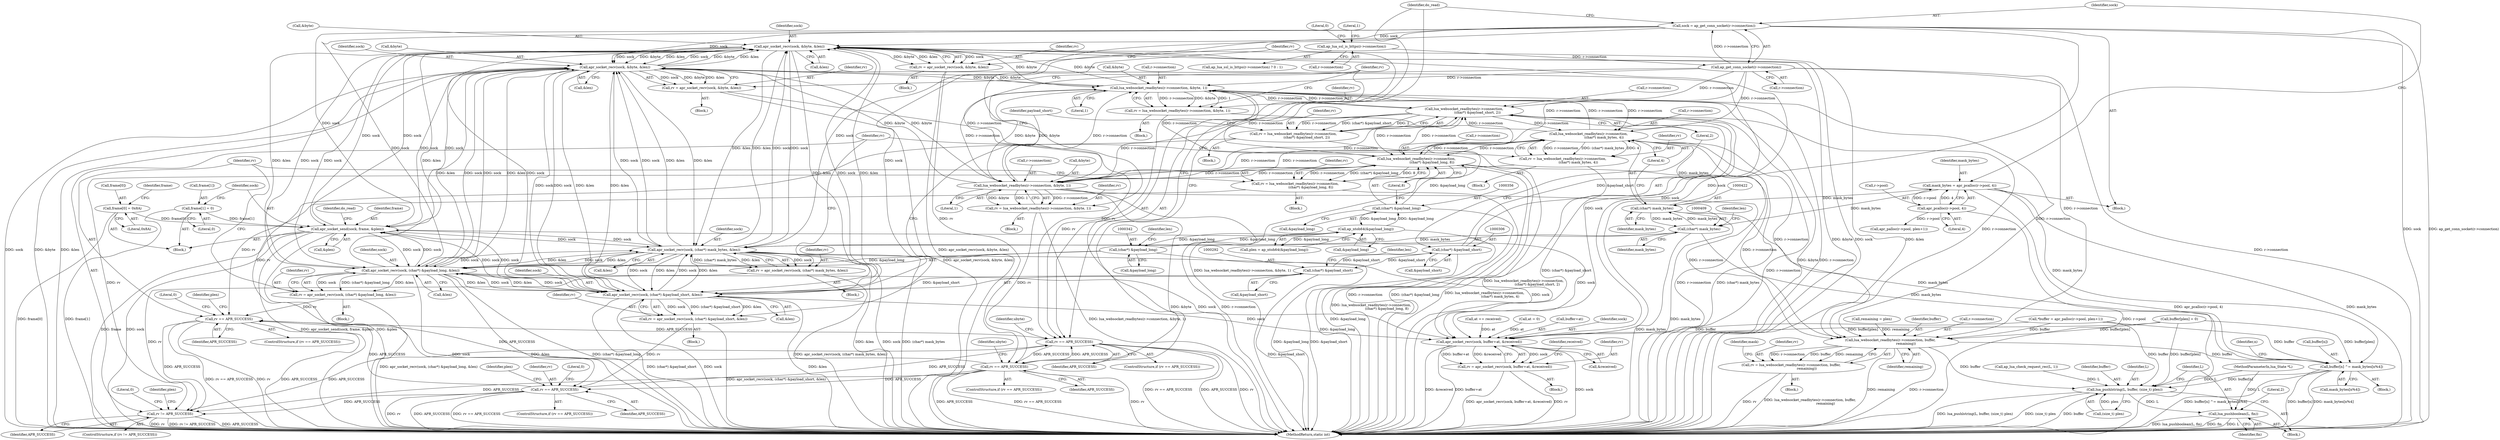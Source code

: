 digraph "0_httpd_643f0fcf3b8ab09a68f0ecd2aa37aafeda3e63ef@API" {
"1000234" [label="(Call,apr_socket_recv(sock, &byte, &len))"];
"1000185" [label="(Call,apr_socket_recv(sock, &byte, &len))"];
"1000567" [label="(Call,apr_socket_send(sock, frame, &plen))"];
"1000406" [label="(Call,apr_socket_recv(sock, (char*) mask_bytes, &len))"];
"1000339" [label="(Call,apr_socket_recv(sock, (char*) &payload_long, &len))"];
"1000289" [label="(Call,apr_socket_recv(sock, (char*) &payload_short, &len))"];
"1000168" [label="(Call,sock = ap_get_conn_socket(r->connection))"];
"1000170" [label="(Call,ap_get_conn_socket(r->connection))"];
"1000155" [label="(Call,ap_lua_ssl_is_https(r->connection))"];
"1000234" [label="(Call,apr_socket_recv(sock, &byte, &len))"];
"1000195" [label="(Call,lua_websocket_readbytes(r->connection, &byte, 1))"];
"1000301" [label="(Call,lua_websocket_readbytes(r->connection, \n                        (char*) &payload_short, 2))"];
"1000417" [label="(Call,lua_websocket_readbytes(r->connection, \n                            (char*) mask_bytes, 4))"];
"1000351" [label="(Call,lua_websocket_readbytes(r->connection, \n                            (char*) &payload_long, 8))"];
"1000244" [label="(Call,lua_websocket_readbytes(r->connection, &byte, 1))"];
"1000355" [label="(Call,(char*) &payload_long)"];
"1000367" [label="(Call,ap_ntoh64(&payload_long))"];
"1000341" [label="(Call,(char*) &payload_long)"];
"1000421" [label="(Call,(char*) mask_bytes)"];
"1000408" [label="(Call,(char*) mask_bytes)"];
"1000161" [label="(Call,mask_bytes = apr_pcalloc(r->pool, 4))"];
"1000163" [label="(Call,apr_pcalloc(r->pool, 4))"];
"1000305" [label="(Call,(char*) &payload_short)"];
"1000291" [label="(Call,(char*) &payload_short)"];
"1000562" [label="(Call,frame[1] = 0)"];
"1000557" [label="(Call,frame[0] = 0x8A)"];
"1000183" [label="(Call,rv = apr_socket_recv(sock, &byte, &len))"];
"1000203" [label="(Call,rv == APR_SUCCESS)"];
"1000252" [label="(Call,rv == APR_SUCCESS)"];
"1000315" [label="(Call,rv == APR_SUCCESS)"];
"1000361" [label="(Call,rv == APR_SUCCESS)"];
"1000426" [label="(Call,rv != APR_SUCCESS)"];
"1000193" [label="(Call,rv = lua_websocket_readbytes(r->connection, &byte, 1))"];
"1000232" [label="(Call,rv = apr_socket_recv(sock, &byte, &len))"];
"1000287" [label="(Call,rv = apr_socket_recv(sock, (char*) &payload_short, &len))"];
"1000337" [label="(Call,rv = apr_socket_recv(sock, (char*) &payload_long, &len))"];
"1000404" [label="(Call,rv = apr_socket_recv(sock, (char*) mask_bytes, &len))"];
"1000480" [label="(Call,apr_socket_recv(sock, buffer+at, &received))"];
"1000478" [label="(Call,rv = apr_socket_recv(sock, buffer+at, &received))"];
"1000242" [label="(Call,rv = lua_websocket_readbytes(r->connection, &byte, 1))"];
"1000299" [label="(Call,rv = lua_websocket_readbytes(r->connection, \n                        (char*) &payload_short, 2))"];
"1000349" [label="(Call,rv = lua_websocket_readbytes(r->connection, \n                            (char*) &payload_long, 8))"];
"1000415" [label="(Call,rv = lua_websocket_readbytes(r->connection, \n                            (char*) mask_bytes, 4))"];
"1000509" [label="(Call,lua_websocket_readbytes(r->connection, buffer, \n                            remaining))"];
"1000507" [label="(Call,rv = lua_websocket_readbytes(r->connection, buffer, \n                            remaining))"];
"1000528" [label="(Call,buffer[n] ^= mask_bytes[n%4])"];
"1000537" [label="(Call,lua_pushlstring(L, buffer, (size_t) plen))"];
"1000543" [label="(Call,lua_pushboolean(L, fin))"];
"1000539" [label="(Identifier,buffer)"];
"1000241" [label="(Block,)"];
"1000243" [label="(Identifier,rv)"];
"1000254" [label="(Identifier,APR_SUCCESS)"];
"1000231" [label="(Block,)"];
"1000568" [label="(Identifier,sock)"];
"1000355" [label="(Call,(char*) &payload_long)"];
"1000482" [label="(Call,buffer+at)"];
"1000435" [label="(Identifier,plen)"];
"1000170" [label="(Call,ap_get_conn_socket(r->connection))"];
"1000314" [label="(ControlStructure,if (rv == APR_SUCCESS))"];
"1000481" [label="(Identifier,sock)"];
"1000573" [label="(Identifier,do_read)"];
"1000495" [label="(Call,at += received)"];
"1000442" [label="(Block,)"];
"1000547" [label="(Literal,2)"];
"1000489" [label="(Identifier,received)"];
"1000348" [label="(Block,)"];
"1000404" [label="(Call,rv = apr_socket_recv(sock, (char*) mask_bytes, &len))"];
"1000540" [label="(Call,(size_t) plen)"];
"1000544" [label="(Identifier,L)"];
"1000543" [label="(Call,lua_pushboolean(L, fin))"];
"1000545" [label="(Identifier,fin)"];
"1000507" [label="(Call,rv = lua_websocket_readbytes(r->connection, buffer, \n                            remaining))"];
"1000171" [label="(Call,r->connection)"];
"1000199" [label="(Call,&byte)"];
"1000289" [label="(Call,apr_socket_recv(sock, (char*) &payload_short, &len))"];
"1000149" [label="(Call,ap_lua_check_request_rec(L, 1))"];
"1000567" [label="(Call,apr_socket_send(sock, frame, &plen))"];
"1000516" [label="(Identifier,mask)"];
"1000455" [label="(Call,apr_palloc(r->pool, plen+1))"];
"1000410" [label="(Identifier,mask_bytes)"];
"1000305" [label="(Call,(char*) &payload_short)"];
"1000161" [label="(Call,mask_bytes = apr_pcalloc(r->pool, 4))"];
"1000337" [label="(Call,rv = apr_socket_recv(sock, (char*) &payload_long, &len))"];
"1000309" [label="(Literal,2)"];
"1000234" [label="(Call,apr_socket_recv(sock, &byte, &len))"];
"1000317" [label="(Identifier,APR_SUCCESS)"];
"1000478" [label="(Call,rv = apr_socket_recv(sock, buffer+at, &received))"];
"1000257" [label="(Identifier,ubyte)"];
"1000424" [label="(Literal,4)"];
"1000561" [label="(Literal,0x8A)"];
"1000316" [label="(Identifier,rv)"];
"1000311" [label="(Identifier,payload_short)"];
"1000343" [label="(Call,&payload_long)"];
"1000242" [label="(Call,rv = lua_websocket_readbytes(r->connection, &byte, 1))"];
"1000195" [label="(Call,lua_websocket_readbytes(r->connection, &byte, 1))"];
"1000116" [label="(Block,)"];
"1000245" [label="(Call,r->connection)"];
"1000403" [label="(Block,)"];
"1000474" [label="(Block,)"];
"1000529" [label="(Call,buffer[n])"];
"1000508" [label="(Identifier,rv)"];
"1000325" [label="(Literal,0)"];
"1000205" [label="(Identifier,APR_SUCCESS)"];
"1000407" [label="(Identifier,sock)"];
"1000479" [label="(Identifier,rv)"];
"1000509" [label="(Call,lua_websocket_readbytes(r->connection, buffer, \n                            remaining))"];
"1000203" [label="(Call,rv == APR_SUCCESS)"];
"1000352" [label="(Call,r->connection)"];
"1000287" [label="(Call,rv = apr_socket_recv(sock, (char*) &payload_short, &len))"];
"1000244" [label="(Call,lua_websocket_readbytes(r->connection, &byte, 1))"];
"1000462" [label="(Call,buffer[plen] = 0)"];
"1000406" [label="(Call,apr_socket_recv(sock, (char*) mask_bytes, &len))"];
"1000162" [label="(Identifier,mask_bytes)"];
"1000202" [label="(ControlStructure,if (rv == APR_SUCCESS))"];
"1000538" [label="(Identifier,L)"];
"1000302" [label="(Call,r->connection)"];
"1000526" [label="(Identifier,n)"];
"1000184" [label="(Identifier,rv)"];
"1000291" [label="(Call,(char*) &payload_short)"];
"1000367" [label="(Call,ap_ntoh64(&payload_long))"];
"1000238" [label="(Call,&len)"];
"1000175" [label="(Identifier,do_read)"];
"1000250" [label="(Literal,1)"];
"1000532" [label="(Call,mask_bytes[n%4])"];
"1000301" [label="(Call,lua_websocket_readbytes(r->connection, \n                        (char*) &payload_short, 2))"];
"1000345" [label="(Call,&len)"];
"1000558" [label="(Call,frame[0])"];
"1000288" [label="(Identifier,rv)"];
"1000232" [label="(Call,rv = apr_socket_recv(sock, &byte, &len))"];
"1000183" [label="(Call,rv = apr_socket_recv(sock, &byte, &len))"];
"1000251" [label="(ControlStructure,if (rv == APR_SUCCESS))"];
"1000307" [label="(Call,&payload_short)"];
"1000414" [label="(Block,)"];
"1000563" [label="(Call,frame[1])"];
"1000233" [label="(Identifier,rv)"];
"1000192" [label="(Block,)"];
"1000363" [label="(Identifier,APR_SUCCESS)"];
"1000480" [label="(Call,apr_socket_recv(sock, buffer+at, &received))"];
"1000444" [label="(Call,remaining = plen)"];
"1000213" [label="(Identifier,ubyte)"];
"1000569" [label="(Identifier,frame)"];
"1000426" [label="(Call,rv != APR_SUCCESS)"];
"1000418" [label="(Call,r->connection)"];
"1000154" [label="(Call,ap_lua_ssl_is_https(r->connection) ? 0 : 1)"];
"1000186" [label="(Identifier,sock)"];
"1000315" [label="(Call,rv == APR_SUCCESS)"];
"1000193" [label="(Call,rv = lua_websocket_readbytes(r->connection, &byte, 1))"];
"1000362" [label="(Identifier,rv)"];
"1000566" [label="(Literal,0)"];
"1000366" [label="(Identifier,plen)"];
"1000411" [label="(Call,&len)"];
"1000339" [label="(Call,apr_socket_recv(sock, (char*) &payload_long, &len))"];
"1000368" [label="(Call,&payload_long)"];
"1000453" [label="(Call,*buffer = apr_palloc(r->pool, plen+1))"];
"1000537" [label="(Call,lua_pushlstring(L, buffer, (size_t) plen))"];
"1000167" [label="(Literal,4)"];
"1000295" [label="(Call,&len)"];
"1000185" [label="(Call,apr_socket_recv(sock, &byte, &len))"];
"1000351" [label="(Call,lua_websocket_readbytes(r->connection, \n                            (char*) &payload_long, 8))"];
"1000417" [label="(Call,lua_websocket_readbytes(r->connection, \n                            (char*) mask_bytes, 4))"];
"1000423" [label="(Identifier,mask_bytes)"];
"1000412" [label="(Identifier,len)"];
"1000155" [label="(Call,ap_lua_ssl_is_https(r->connection))"];
"1000360" [label="(ControlStructure,if (rv == APR_SUCCESS))"];
"1000341" [label="(Call,(char*) &payload_long)"];
"1000204" [label="(Identifier,rv)"];
"1000431" [label="(Literal,0)"];
"1000350" [label="(Identifier,rv)"];
"1000201" [label="(Literal,1)"];
"1000189" [label="(Call,&len)"];
"1000168" [label="(Call,sock = ap_get_conn_socket(r->connection))"];
"1000182" [label="(Block,)"];
"1000298" [label="(Block,)"];
"1000290" [label="(Identifier,sock)"];
"1000349" [label="(Call,rv = lua_websocket_readbytes(r->connection, \n                            (char*) &payload_long, 8))"];
"1000300" [label="(Identifier,rv)"];
"1000346" [label="(Identifier,len)"];
"1000428" [label="(Identifier,APR_SUCCESS)"];
"1000164" [label="(Call,r->pool)"];
"1000357" [label="(Call,&payload_long)"];
"1000299" [label="(Call,rv = lua_websocket_readbytes(r->connection, \n                        (char*) &payload_short, 2))"];
"1000373" [label="(Literal,0)"];
"1000169" [label="(Identifier,sock)"];
"1000296" [label="(Identifier,len)"];
"1000235" [label="(Identifier,sock)"];
"1000513" [label="(Identifier,buffer)"];
"1000415" [label="(Call,rv = lua_websocket_readbytes(r->connection, \n                            (char*) mask_bytes, 4))"];
"1000562" [label="(Call,frame[1] = 0)"];
"1000194" [label="(Identifier,rv)"];
"1000485" [label="(Call,&received)"];
"1000570" [label="(Call,&plen)"];
"1000293" [label="(Call,&payload_short)"];
"1000160" [label="(Literal,1)"];
"1000187" [label="(Call,&byte)"];
"1000248" [label="(Call,&byte)"];
"1000365" [label="(Call,plen = ap_ntoh64(&payload_long))"];
"1000336" [label="(Block,)"];
"1000286" [label="(Block,)"];
"1000527" [label="(Block,)"];
"1000252" [label="(Call,rv == APR_SUCCESS)"];
"1000514" [label="(Identifier,remaining)"];
"1000361" [label="(Call,rv == APR_SUCCESS)"];
"1000408" [label="(Call,(char*) mask_bytes)"];
"1000564" [label="(Identifier,frame)"];
"1000427" [label="(Identifier,rv)"];
"1000338" [label="(Identifier,rv)"];
"1000425" [label="(ControlStructure,if (rv != APR_SUCCESS))"];
"1000557" [label="(Call,frame[0] = 0x8A)"];
"1000253" [label="(Identifier,rv)"];
"1000506" [label="(Block,)"];
"1000236" [label="(Call,&byte)"];
"1000115" [label="(MethodParameterIn,lua_State *L)"];
"1000510" [label="(Call,r->connection)"];
"1000449" [label="(Call,at = 0)"];
"1000340" [label="(Identifier,sock)"];
"1000416" [label="(Identifier,rv)"];
"1000552" [label="(Block,)"];
"1000359" [label="(Literal,8)"];
"1000156" [label="(Call,r->connection)"];
"1000196" [label="(Call,r->connection)"];
"1000421" [label="(Call,(char*) mask_bytes)"];
"1000528" [label="(Call,buffer[n] ^= mask_bytes[n%4])"];
"1000405" [label="(Identifier,rv)"];
"1000320" [label="(Identifier,plen)"];
"1000159" [label="(Literal,0)"];
"1000577" [label="(MethodReturn,static int)"];
"1000163" [label="(Call,apr_pcalloc(r->pool, 4))"];
"1000234" -> "1000232"  [label="AST: "];
"1000234" -> "1000238"  [label="CFG: "];
"1000235" -> "1000234"  [label="AST: "];
"1000236" -> "1000234"  [label="AST: "];
"1000238" -> "1000234"  [label="AST: "];
"1000232" -> "1000234"  [label="CFG: "];
"1000234" -> "1000577"  [label="DDG: &byte"];
"1000234" -> "1000577"  [label="DDG: sock"];
"1000234" -> "1000577"  [label="DDG: &len"];
"1000234" -> "1000185"  [label="DDG: sock"];
"1000234" -> "1000185"  [label="DDG: &byte"];
"1000234" -> "1000185"  [label="DDG: &len"];
"1000234" -> "1000195"  [label="DDG: &byte"];
"1000234" -> "1000232"  [label="DDG: sock"];
"1000234" -> "1000232"  [label="DDG: &byte"];
"1000234" -> "1000232"  [label="DDG: &len"];
"1000185" -> "1000234"  [label="DDG: sock"];
"1000185" -> "1000234"  [label="DDG: &byte"];
"1000185" -> "1000234"  [label="DDG: &len"];
"1000567" -> "1000234"  [label="DDG: sock"];
"1000406" -> "1000234"  [label="DDG: sock"];
"1000406" -> "1000234"  [label="DDG: &len"];
"1000339" -> "1000234"  [label="DDG: sock"];
"1000339" -> "1000234"  [label="DDG: &len"];
"1000289" -> "1000234"  [label="DDG: sock"];
"1000289" -> "1000234"  [label="DDG: &len"];
"1000168" -> "1000234"  [label="DDG: sock"];
"1000195" -> "1000234"  [label="DDG: &byte"];
"1000234" -> "1000289"  [label="DDG: sock"];
"1000234" -> "1000289"  [label="DDG: &len"];
"1000234" -> "1000339"  [label="DDG: sock"];
"1000234" -> "1000339"  [label="DDG: &len"];
"1000234" -> "1000406"  [label="DDG: sock"];
"1000234" -> "1000406"  [label="DDG: &len"];
"1000234" -> "1000480"  [label="DDG: sock"];
"1000234" -> "1000567"  [label="DDG: sock"];
"1000185" -> "1000183"  [label="AST: "];
"1000185" -> "1000189"  [label="CFG: "];
"1000186" -> "1000185"  [label="AST: "];
"1000187" -> "1000185"  [label="AST: "];
"1000189" -> "1000185"  [label="AST: "];
"1000183" -> "1000185"  [label="CFG: "];
"1000185" -> "1000577"  [label="DDG: sock"];
"1000185" -> "1000577"  [label="DDG: &byte"];
"1000185" -> "1000577"  [label="DDG: &len"];
"1000185" -> "1000183"  [label="DDG: sock"];
"1000185" -> "1000183"  [label="DDG: &byte"];
"1000185" -> "1000183"  [label="DDG: &len"];
"1000567" -> "1000185"  [label="DDG: sock"];
"1000406" -> "1000185"  [label="DDG: sock"];
"1000406" -> "1000185"  [label="DDG: &len"];
"1000339" -> "1000185"  [label="DDG: sock"];
"1000339" -> "1000185"  [label="DDG: &len"];
"1000289" -> "1000185"  [label="DDG: sock"];
"1000289" -> "1000185"  [label="DDG: &len"];
"1000168" -> "1000185"  [label="DDG: sock"];
"1000244" -> "1000185"  [label="DDG: &byte"];
"1000195" -> "1000185"  [label="DDG: &byte"];
"1000185" -> "1000195"  [label="DDG: &byte"];
"1000185" -> "1000244"  [label="DDG: &byte"];
"1000185" -> "1000289"  [label="DDG: sock"];
"1000185" -> "1000289"  [label="DDG: &len"];
"1000185" -> "1000339"  [label="DDG: sock"];
"1000185" -> "1000339"  [label="DDG: &len"];
"1000185" -> "1000406"  [label="DDG: sock"];
"1000185" -> "1000406"  [label="DDG: &len"];
"1000185" -> "1000480"  [label="DDG: sock"];
"1000185" -> "1000567"  [label="DDG: sock"];
"1000567" -> "1000552"  [label="AST: "];
"1000567" -> "1000570"  [label="CFG: "];
"1000568" -> "1000567"  [label="AST: "];
"1000569" -> "1000567"  [label="AST: "];
"1000570" -> "1000567"  [label="AST: "];
"1000573" -> "1000567"  [label="CFG: "];
"1000567" -> "1000577"  [label="DDG: frame"];
"1000567" -> "1000577"  [label="DDG: sock"];
"1000567" -> "1000577"  [label="DDG: apr_socket_send(sock, frame, &plen)"];
"1000567" -> "1000577"  [label="DDG: &plen"];
"1000567" -> "1000289"  [label="DDG: sock"];
"1000567" -> "1000339"  [label="DDG: sock"];
"1000567" -> "1000406"  [label="DDG: sock"];
"1000567" -> "1000480"  [label="DDG: sock"];
"1000406" -> "1000567"  [label="DDG: sock"];
"1000339" -> "1000567"  [label="DDG: sock"];
"1000289" -> "1000567"  [label="DDG: sock"];
"1000168" -> "1000567"  [label="DDG: sock"];
"1000562" -> "1000567"  [label="DDG: frame[1]"];
"1000557" -> "1000567"  [label="DDG: frame[0]"];
"1000406" -> "1000404"  [label="AST: "];
"1000406" -> "1000411"  [label="CFG: "];
"1000407" -> "1000406"  [label="AST: "];
"1000408" -> "1000406"  [label="AST: "];
"1000411" -> "1000406"  [label="AST: "];
"1000404" -> "1000406"  [label="CFG: "];
"1000406" -> "1000577"  [label="DDG: &len"];
"1000406" -> "1000577"  [label="DDG: sock"];
"1000406" -> "1000577"  [label="DDG: (char*) mask_bytes"];
"1000406" -> "1000289"  [label="DDG: sock"];
"1000406" -> "1000289"  [label="DDG: &len"];
"1000406" -> "1000339"  [label="DDG: sock"];
"1000406" -> "1000339"  [label="DDG: &len"];
"1000406" -> "1000404"  [label="DDG: sock"];
"1000406" -> "1000404"  [label="DDG: (char*) mask_bytes"];
"1000406" -> "1000404"  [label="DDG: &len"];
"1000339" -> "1000406"  [label="DDG: sock"];
"1000339" -> "1000406"  [label="DDG: &len"];
"1000289" -> "1000406"  [label="DDG: sock"];
"1000289" -> "1000406"  [label="DDG: &len"];
"1000168" -> "1000406"  [label="DDG: sock"];
"1000408" -> "1000406"  [label="DDG: mask_bytes"];
"1000406" -> "1000480"  [label="DDG: sock"];
"1000339" -> "1000337"  [label="AST: "];
"1000339" -> "1000345"  [label="CFG: "];
"1000340" -> "1000339"  [label="AST: "];
"1000341" -> "1000339"  [label="AST: "];
"1000345" -> "1000339"  [label="AST: "];
"1000337" -> "1000339"  [label="CFG: "];
"1000339" -> "1000577"  [label="DDG: sock"];
"1000339" -> "1000577"  [label="DDG: &len"];
"1000339" -> "1000577"  [label="DDG: (char*) &payload_long"];
"1000339" -> "1000289"  [label="DDG: sock"];
"1000339" -> "1000289"  [label="DDG: &len"];
"1000339" -> "1000337"  [label="DDG: sock"];
"1000339" -> "1000337"  [label="DDG: (char*) &payload_long"];
"1000339" -> "1000337"  [label="DDG: &len"];
"1000289" -> "1000339"  [label="DDG: sock"];
"1000289" -> "1000339"  [label="DDG: &len"];
"1000168" -> "1000339"  [label="DDG: sock"];
"1000341" -> "1000339"  [label="DDG: &payload_long"];
"1000339" -> "1000480"  [label="DDG: sock"];
"1000289" -> "1000287"  [label="AST: "];
"1000289" -> "1000295"  [label="CFG: "];
"1000290" -> "1000289"  [label="AST: "];
"1000291" -> "1000289"  [label="AST: "];
"1000295" -> "1000289"  [label="AST: "];
"1000287" -> "1000289"  [label="CFG: "];
"1000289" -> "1000577"  [label="DDG: (char*) &payload_short"];
"1000289" -> "1000577"  [label="DDG: sock"];
"1000289" -> "1000577"  [label="DDG: &len"];
"1000289" -> "1000287"  [label="DDG: sock"];
"1000289" -> "1000287"  [label="DDG: (char*) &payload_short"];
"1000289" -> "1000287"  [label="DDG: &len"];
"1000168" -> "1000289"  [label="DDG: sock"];
"1000291" -> "1000289"  [label="DDG: &payload_short"];
"1000289" -> "1000480"  [label="DDG: sock"];
"1000168" -> "1000116"  [label="AST: "];
"1000168" -> "1000170"  [label="CFG: "];
"1000169" -> "1000168"  [label="AST: "];
"1000170" -> "1000168"  [label="AST: "];
"1000175" -> "1000168"  [label="CFG: "];
"1000168" -> "1000577"  [label="DDG: sock"];
"1000168" -> "1000577"  [label="DDG: ap_get_conn_socket(r->connection)"];
"1000170" -> "1000168"  [label="DDG: r->connection"];
"1000168" -> "1000480"  [label="DDG: sock"];
"1000170" -> "1000171"  [label="CFG: "];
"1000171" -> "1000170"  [label="AST: "];
"1000170" -> "1000577"  [label="DDG: r->connection"];
"1000155" -> "1000170"  [label="DDG: r->connection"];
"1000170" -> "1000195"  [label="DDG: r->connection"];
"1000170" -> "1000244"  [label="DDG: r->connection"];
"1000170" -> "1000301"  [label="DDG: r->connection"];
"1000170" -> "1000351"  [label="DDG: r->connection"];
"1000170" -> "1000417"  [label="DDG: r->connection"];
"1000170" -> "1000509"  [label="DDG: r->connection"];
"1000155" -> "1000154"  [label="AST: "];
"1000155" -> "1000156"  [label="CFG: "];
"1000156" -> "1000155"  [label="AST: "];
"1000159" -> "1000155"  [label="CFG: "];
"1000160" -> "1000155"  [label="CFG: "];
"1000195" -> "1000193"  [label="AST: "];
"1000195" -> "1000201"  [label="CFG: "];
"1000196" -> "1000195"  [label="AST: "];
"1000199" -> "1000195"  [label="AST: "];
"1000201" -> "1000195"  [label="AST: "];
"1000193" -> "1000195"  [label="CFG: "];
"1000195" -> "1000577"  [label="DDG: &byte"];
"1000195" -> "1000577"  [label="DDG: r->connection"];
"1000195" -> "1000193"  [label="DDG: r->connection"];
"1000195" -> "1000193"  [label="DDG: &byte"];
"1000195" -> "1000193"  [label="DDG: 1"];
"1000301" -> "1000195"  [label="DDG: r->connection"];
"1000417" -> "1000195"  [label="DDG: r->connection"];
"1000351" -> "1000195"  [label="DDG: r->connection"];
"1000244" -> "1000195"  [label="DDG: r->connection"];
"1000244" -> "1000195"  [label="DDG: &byte"];
"1000195" -> "1000244"  [label="DDG: r->connection"];
"1000195" -> "1000244"  [label="DDG: &byte"];
"1000195" -> "1000301"  [label="DDG: r->connection"];
"1000195" -> "1000351"  [label="DDG: r->connection"];
"1000195" -> "1000417"  [label="DDG: r->connection"];
"1000195" -> "1000509"  [label="DDG: r->connection"];
"1000301" -> "1000299"  [label="AST: "];
"1000301" -> "1000309"  [label="CFG: "];
"1000302" -> "1000301"  [label="AST: "];
"1000305" -> "1000301"  [label="AST: "];
"1000309" -> "1000301"  [label="AST: "];
"1000299" -> "1000301"  [label="CFG: "];
"1000301" -> "1000577"  [label="DDG: (char*) &payload_short"];
"1000301" -> "1000577"  [label="DDG: r->connection"];
"1000301" -> "1000244"  [label="DDG: r->connection"];
"1000301" -> "1000299"  [label="DDG: r->connection"];
"1000301" -> "1000299"  [label="DDG: (char*) &payload_short"];
"1000301" -> "1000299"  [label="DDG: 2"];
"1000417" -> "1000301"  [label="DDG: r->connection"];
"1000351" -> "1000301"  [label="DDG: r->connection"];
"1000244" -> "1000301"  [label="DDG: r->connection"];
"1000305" -> "1000301"  [label="DDG: &payload_short"];
"1000301" -> "1000351"  [label="DDG: r->connection"];
"1000301" -> "1000417"  [label="DDG: r->connection"];
"1000301" -> "1000509"  [label="DDG: r->connection"];
"1000417" -> "1000415"  [label="AST: "];
"1000417" -> "1000424"  [label="CFG: "];
"1000418" -> "1000417"  [label="AST: "];
"1000421" -> "1000417"  [label="AST: "];
"1000424" -> "1000417"  [label="AST: "];
"1000415" -> "1000417"  [label="CFG: "];
"1000417" -> "1000577"  [label="DDG: r->connection"];
"1000417" -> "1000577"  [label="DDG: (char*) mask_bytes"];
"1000417" -> "1000244"  [label="DDG: r->connection"];
"1000417" -> "1000351"  [label="DDG: r->connection"];
"1000417" -> "1000415"  [label="DDG: r->connection"];
"1000417" -> "1000415"  [label="DDG: (char*) mask_bytes"];
"1000417" -> "1000415"  [label="DDG: 4"];
"1000351" -> "1000417"  [label="DDG: r->connection"];
"1000244" -> "1000417"  [label="DDG: r->connection"];
"1000421" -> "1000417"  [label="DDG: mask_bytes"];
"1000417" -> "1000509"  [label="DDG: r->connection"];
"1000351" -> "1000349"  [label="AST: "];
"1000351" -> "1000359"  [label="CFG: "];
"1000352" -> "1000351"  [label="AST: "];
"1000355" -> "1000351"  [label="AST: "];
"1000359" -> "1000351"  [label="AST: "];
"1000349" -> "1000351"  [label="CFG: "];
"1000351" -> "1000577"  [label="DDG: r->connection"];
"1000351" -> "1000577"  [label="DDG: (char*) &payload_long"];
"1000351" -> "1000244"  [label="DDG: r->connection"];
"1000351" -> "1000349"  [label="DDG: r->connection"];
"1000351" -> "1000349"  [label="DDG: (char*) &payload_long"];
"1000351" -> "1000349"  [label="DDG: 8"];
"1000244" -> "1000351"  [label="DDG: r->connection"];
"1000355" -> "1000351"  [label="DDG: &payload_long"];
"1000351" -> "1000509"  [label="DDG: r->connection"];
"1000244" -> "1000242"  [label="AST: "];
"1000244" -> "1000250"  [label="CFG: "];
"1000245" -> "1000244"  [label="AST: "];
"1000248" -> "1000244"  [label="AST: "];
"1000250" -> "1000244"  [label="AST: "];
"1000242" -> "1000244"  [label="CFG: "];
"1000244" -> "1000577"  [label="DDG: &byte"];
"1000244" -> "1000577"  [label="DDG: r->connection"];
"1000244" -> "1000242"  [label="DDG: r->connection"];
"1000244" -> "1000242"  [label="DDG: &byte"];
"1000244" -> "1000242"  [label="DDG: 1"];
"1000244" -> "1000509"  [label="DDG: r->connection"];
"1000355" -> "1000357"  [label="CFG: "];
"1000356" -> "1000355"  [label="AST: "];
"1000357" -> "1000355"  [label="AST: "];
"1000359" -> "1000355"  [label="CFG: "];
"1000355" -> "1000577"  [label="DDG: &payload_long"];
"1000367" -> "1000355"  [label="DDG: &payload_long"];
"1000355" -> "1000367"  [label="DDG: &payload_long"];
"1000367" -> "1000365"  [label="AST: "];
"1000367" -> "1000368"  [label="CFG: "];
"1000368" -> "1000367"  [label="AST: "];
"1000365" -> "1000367"  [label="CFG: "];
"1000367" -> "1000577"  [label="DDG: &payload_long"];
"1000367" -> "1000341"  [label="DDG: &payload_long"];
"1000367" -> "1000365"  [label="DDG: &payload_long"];
"1000341" -> "1000367"  [label="DDG: &payload_long"];
"1000341" -> "1000343"  [label="CFG: "];
"1000342" -> "1000341"  [label="AST: "];
"1000343" -> "1000341"  [label="AST: "];
"1000346" -> "1000341"  [label="CFG: "];
"1000341" -> "1000577"  [label="DDG: &payload_long"];
"1000421" -> "1000423"  [label="CFG: "];
"1000422" -> "1000421"  [label="AST: "];
"1000423" -> "1000421"  [label="AST: "];
"1000424" -> "1000421"  [label="CFG: "];
"1000421" -> "1000577"  [label="DDG: mask_bytes"];
"1000421" -> "1000408"  [label="DDG: mask_bytes"];
"1000408" -> "1000421"  [label="DDG: mask_bytes"];
"1000161" -> "1000421"  [label="DDG: mask_bytes"];
"1000421" -> "1000528"  [label="DDG: mask_bytes"];
"1000408" -> "1000410"  [label="CFG: "];
"1000409" -> "1000408"  [label="AST: "];
"1000410" -> "1000408"  [label="AST: "];
"1000412" -> "1000408"  [label="CFG: "];
"1000408" -> "1000577"  [label="DDG: mask_bytes"];
"1000161" -> "1000408"  [label="DDG: mask_bytes"];
"1000408" -> "1000528"  [label="DDG: mask_bytes"];
"1000161" -> "1000116"  [label="AST: "];
"1000161" -> "1000163"  [label="CFG: "];
"1000162" -> "1000161"  [label="AST: "];
"1000163" -> "1000161"  [label="AST: "];
"1000169" -> "1000161"  [label="CFG: "];
"1000161" -> "1000577"  [label="DDG: apr_pcalloc(r->pool, 4)"];
"1000161" -> "1000577"  [label="DDG: mask_bytes"];
"1000163" -> "1000161"  [label="DDG: r->pool"];
"1000163" -> "1000161"  [label="DDG: 4"];
"1000161" -> "1000528"  [label="DDG: mask_bytes"];
"1000163" -> "1000167"  [label="CFG: "];
"1000164" -> "1000163"  [label="AST: "];
"1000167" -> "1000163"  [label="AST: "];
"1000163" -> "1000577"  [label="DDG: r->pool"];
"1000163" -> "1000455"  [label="DDG: r->pool"];
"1000305" -> "1000307"  [label="CFG: "];
"1000306" -> "1000305"  [label="AST: "];
"1000307" -> "1000305"  [label="AST: "];
"1000309" -> "1000305"  [label="CFG: "];
"1000305" -> "1000577"  [label="DDG: &payload_short"];
"1000305" -> "1000291"  [label="DDG: &payload_short"];
"1000291" -> "1000305"  [label="DDG: &payload_short"];
"1000291" -> "1000293"  [label="CFG: "];
"1000292" -> "1000291"  [label="AST: "];
"1000293" -> "1000291"  [label="AST: "];
"1000296" -> "1000291"  [label="CFG: "];
"1000291" -> "1000577"  [label="DDG: &payload_short"];
"1000562" -> "1000552"  [label="AST: "];
"1000562" -> "1000566"  [label="CFG: "];
"1000563" -> "1000562"  [label="AST: "];
"1000566" -> "1000562"  [label="AST: "];
"1000568" -> "1000562"  [label="CFG: "];
"1000562" -> "1000577"  [label="DDG: frame[1]"];
"1000557" -> "1000552"  [label="AST: "];
"1000557" -> "1000561"  [label="CFG: "];
"1000558" -> "1000557"  [label="AST: "];
"1000561" -> "1000557"  [label="AST: "];
"1000564" -> "1000557"  [label="CFG: "];
"1000557" -> "1000577"  [label="DDG: frame[0]"];
"1000183" -> "1000182"  [label="AST: "];
"1000184" -> "1000183"  [label="AST: "];
"1000204" -> "1000183"  [label="CFG: "];
"1000183" -> "1000577"  [label="DDG: apr_socket_recv(sock, &byte, &len)"];
"1000183" -> "1000203"  [label="DDG: rv"];
"1000203" -> "1000202"  [label="AST: "];
"1000203" -> "1000205"  [label="CFG: "];
"1000204" -> "1000203"  [label="AST: "];
"1000205" -> "1000203"  [label="AST: "];
"1000175" -> "1000203"  [label="CFG: "];
"1000213" -> "1000203"  [label="CFG: "];
"1000203" -> "1000577"  [label="DDG: rv == APR_SUCCESS"];
"1000203" -> "1000577"  [label="DDG: APR_SUCCESS"];
"1000203" -> "1000577"  [label="DDG: rv"];
"1000193" -> "1000203"  [label="DDG: rv"];
"1000426" -> "1000203"  [label="DDG: APR_SUCCESS"];
"1000252" -> "1000203"  [label="DDG: APR_SUCCESS"];
"1000361" -> "1000203"  [label="DDG: APR_SUCCESS"];
"1000315" -> "1000203"  [label="DDG: APR_SUCCESS"];
"1000203" -> "1000252"  [label="DDG: APR_SUCCESS"];
"1000252" -> "1000251"  [label="AST: "];
"1000252" -> "1000254"  [label="CFG: "];
"1000253" -> "1000252"  [label="AST: "];
"1000254" -> "1000252"  [label="AST: "];
"1000175" -> "1000252"  [label="CFG: "];
"1000257" -> "1000252"  [label="CFG: "];
"1000252" -> "1000577"  [label="DDG: rv"];
"1000252" -> "1000577"  [label="DDG: APR_SUCCESS"];
"1000252" -> "1000577"  [label="DDG: rv == APR_SUCCESS"];
"1000232" -> "1000252"  [label="DDG: rv"];
"1000242" -> "1000252"  [label="DDG: rv"];
"1000252" -> "1000315"  [label="DDG: APR_SUCCESS"];
"1000252" -> "1000361"  [label="DDG: APR_SUCCESS"];
"1000252" -> "1000426"  [label="DDG: APR_SUCCESS"];
"1000315" -> "1000314"  [label="AST: "];
"1000315" -> "1000317"  [label="CFG: "];
"1000316" -> "1000315"  [label="AST: "];
"1000317" -> "1000315"  [label="AST: "];
"1000320" -> "1000315"  [label="CFG: "];
"1000325" -> "1000315"  [label="CFG: "];
"1000315" -> "1000577"  [label="DDG: rv == APR_SUCCESS"];
"1000315" -> "1000577"  [label="DDG: rv"];
"1000315" -> "1000577"  [label="DDG: APR_SUCCESS"];
"1000299" -> "1000315"  [label="DDG: rv"];
"1000287" -> "1000315"  [label="DDG: rv"];
"1000315" -> "1000361"  [label="DDG: APR_SUCCESS"];
"1000315" -> "1000426"  [label="DDG: APR_SUCCESS"];
"1000361" -> "1000360"  [label="AST: "];
"1000361" -> "1000363"  [label="CFG: "];
"1000362" -> "1000361"  [label="AST: "];
"1000363" -> "1000361"  [label="AST: "];
"1000366" -> "1000361"  [label="CFG: "];
"1000373" -> "1000361"  [label="CFG: "];
"1000361" -> "1000577"  [label="DDG: rv == APR_SUCCESS"];
"1000361" -> "1000577"  [label="DDG: rv"];
"1000361" -> "1000577"  [label="DDG: APR_SUCCESS"];
"1000337" -> "1000361"  [label="DDG: rv"];
"1000349" -> "1000361"  [label="DDG: rv"];
"1000361" -> "1000426"  [label="DDG: APR_SUCCESS"];
"1000426" -> "1000425"  [label="AST: "];
"1000426" -> "1000428"  [label="CFG: "];
"1000427" -> "1000426"  [label="AST: "];
"1000428" -> "1000426"  [label="AST: "];
"1000431" -> "1000426"  [label="CFG: "];
"1000435" -> "1000426"  [label="CFG: "];
"1000426" -> "1000577"  [label="DDG: APR_SUCCESS"];
"1000426" -> "1000577"  [label="DDG: rv"];
"1000426" -> "1000577"  [label="DDG: rv != APR_SUCCESS"];
"1000404" -> "1000426"  [label="DDG: rv"];
"1000415" -> "1000426"  [label="DDG: rv"];
"1000193" -> "1000192"  [label="AST: "];
"1000194" -> "1000193"  [label="AST: "];
"1000204" -> "1000193"  [label="CFG: "];
"1000193" -> "1000577"  [label="DDG: lua_websocket_readbytes(r->connection, &byte, 1)"];
"1000232" -> "1000231"  [label="AST: "];
"1000233" -> "1000232"  [label="AST: "];
"1000253" -> "1000232"  [label="CFG: "];
"1000232" -> "1000577"  [label="DDG: apr_socket_recv(sock, &byte, &len)"];
"1000287" -> "1000286"  [label="AST: "];
"1000288" -> "1000287"  [label="AST: "];
"1000311" -> "1000287"  [label="CFG: "];
"1000287" -> "1000577"  [label="DDG: apr_socket_recv(sock, (char*) &payload_short, &len)"];
"1000337" -> "1000336"  [label="AST: "];
"1000338" -> "1000337"  [label="AST: "];
"1000362" -> "1000337"  [label="CFG: "];
"1000337" -> "1000577"  [label="DDG: apr_socket_recv(sock, (char*) &payload_long, &len)"];
"1000404" -> "1000403"  [label="AST: "];
"1000405" -> "1000404"  [label="AST: "];
"1000427" -> "1000404"  [label="CFG: "];
"1000404" -> "1000577"  [label="DDG: apr_socket_recv(sock, (char*) mask_bytes, &len)"];
"1000480" -> "1000478"  [label="AST: "];
"1000480" -> "1000485"  [label="CFG: "];
"1000481" -> "1000480"  [label="AST: "];
"1000482" -> "1000480"  [label="AST: "];
"1000485" -> "1000480"  [label="AST: "];
"1000478" -> "1000480"  [label="CFG: "];
"1000480" -> "1000577"  [label="DDG: sock"];
"1000480" -> "1000577"  [label="DDG: &received"];
"1000480" -> "1000577"  [label="DDG: buffer+at"];
"1000480" -> "1000478"  [label="DDG: sock"];
"1000480" -> "1000478"  [label="DDG: buffer+at"];
"1000480" -> "1000478"  [label="DDG: &received"];
"1000462" -> "1000480"  [label="DDG: buffer[plen]"];
"1000453" -> "1000480"  [label="DDG: buffer"];
"1000495" -> "1000480"  [label="DDG: at"];
"1000449" -> "1000480"  [label="DDG: at"];
"1000478" -> "1000474"  [label="AST: "];
"1000479" -> "1000478"  [label="AST: "];
"1000489" -> "1000478"  [label="CFG: "];
"1000478" -> "1000577"  [label="DDG: rv"];
"1000478" -> "1000577"  [label="DDG: apr_socket_recv(sock, buffer+at, &received)"];
"1000242" -> "1000241"  [label="AST: "];
"1000243" -> "1000242"  [label="AST: "];
"1000253" -> "1000242"  [label="CFG: "];
"1000242" -> "1000577"  [label="DDG: lua_websocket_readbytes(r->connection, &byte, 1)"];
"1000299" -> "1000298"  [label="AST: "];
"1000300" -> "1000299"  [label="AST: "];
"1000311" -> "1000299"  [label="CFG: "];
"1000299" -> "1000577"  [label="DDG: lua_websocket_readbytes(r->connection, \n                        (char*) &payload_short, 2)"];
"1000349" -> "1000348"  [label="AST: "];
"1000350" -> "1000349"  [label="AST: "];
"1000362" -> "1000349"  [label="CFG: "];
"1000349" -> "1000577"  [label="DDG: lua_websocket_readbytes(r->connection, \n                            (char*) &payload_long, 8)"];
"1000415" -> "1000414"  [label="AST: "];
"1000416" -> "1000415"  [label="AST: "];
"1000427" -> "1000415"  [label="CFG: "];
"1000415" -> "1000577"  [label="DDG: lua_websocket_readbytes(r->connection, \n                            (char*) mask_bytes, 4)"];
"1000509" -> "1000507"  [label="AST: "];
"1000509" -> "1000514"  [label="CFG: "];
"1000510" -> "1000509"  [label="AST: "];
"1000513" -> "1000509"  [label="AST: "];
"1000514" -> "1000509"  [label="AST: "];
"1000507" -> "1000509"  [label="CFG: "];
"1000509" -> "1000577"  [label="DDG: remaining"];
"1000509" -> "1000577"  [label="DDG: r->connection"];
"1000509" -> "1000507"  [label="DDG: r->connection"];
"1000509" -> "1000507"  [label="DDG: buffer"];
"1000509" -> "1000507"  [label="DDG: remaining"];
"1000462" -> "1000509"  [label="DDG: buffer[plen]"];
"1000453" -> "1000509"  [label="DDG: buffer"];
"1000444" -> "1000509"  [label="DDG: remaining"];
"1000509" -> "1000528"  [label="DDG: buffer"];
"1000509" -> "1000537"  [label="DDG: buffer"];
"1000507" -> "1000506"  [label="AST: "];
"1000508" -> "1000507"  [label="AST: "];
"1000516" -> "1000507"  [label="CFG: "];
"1000507" -> "1000577"  [label="DDG: lua_websocket_readbytes(r->connection, buffer, \n                            remaining)"];
"1000507" -> "1000577"  [label="DDG: rv"];
"1000528" -> "1000527"  [label="AST: "];
"1000528" -> "1000532"  [label="CFG: "];
"1000529" -> "1000528"  [label="AST: "];
"1000532" -> "1000528"  [label="AST: "];
"1000526" -> "1000528"  [label="CFG: "];
"1000528" -> "1000577"  [label="DDG: buffer[n] ^= mask_bytes[n%4]"];
"1000528" -> "1000577"  [label="DDG: buffer[n]"];
"1000528" -> "1000577"  [label="DDG: mask_bytes[n%4]"];
"1000453" -> "1000528"  [label="DDG: buffer"];
"1000462" -> "1000528"  [label="DDG: buffer[plen]"];
"1000528" -> "1000537"  [label="DDG: buffer[n]"];
"1000537" -> "1000442"  [label="AST: "];
"1000537" -> "1000540"  [label="CFG: "];
"1000538" -> "1000537"  [label="AST: "];
"1000539" -> "1000537"  [label="AST: "];
"1000540" -> "1000537"  [label="AST: "];
"1000544" -> "1000537"  [label="CFG: "];
"1000537" -> "1000577"  [label="DDG: (size_t) plen"];
"1000537" -> "1000577"  [label="DDG: buffer"];
"1000537" -> "1000577"  [label="DDG: lua_pushlstring(L, buffer, (size_t) plen)"];
"1000149" -> "1000537"  [label="DDG: L"];
"1000115" -> "1000537"  [label="DDG: L"];
"1000462" -> "1000537"  [label="DDG: buffer[plen]"];
"1000453" -> "1000537"  [label="DDG: buffer"];
"1000540" -> "1000537"  [label="DDG: plen"];
"1000537" -> "1000543"  [label="DDG: L"];
"1000543" -> "1000442"  [label="AST: "];
"1000543" -> "1000545"  [label="CFG: "];
"1000544" -> "1000543"  [label="AST: "];
"1000545" -> "1000543"  [label="AST: "];
"1000547" -> "1000543"  [label="CFG: "];
"1000543" -> "1000577"  [label="DDG: lua_pushboolean(L, fin)"];
"1000543" -> "1000577"  [label="DDG: fin"];
"1000543" -> "1000577"  [label="DDG: L"];
"1000115" -> "1000543"  [label="DDG: L"];
}
